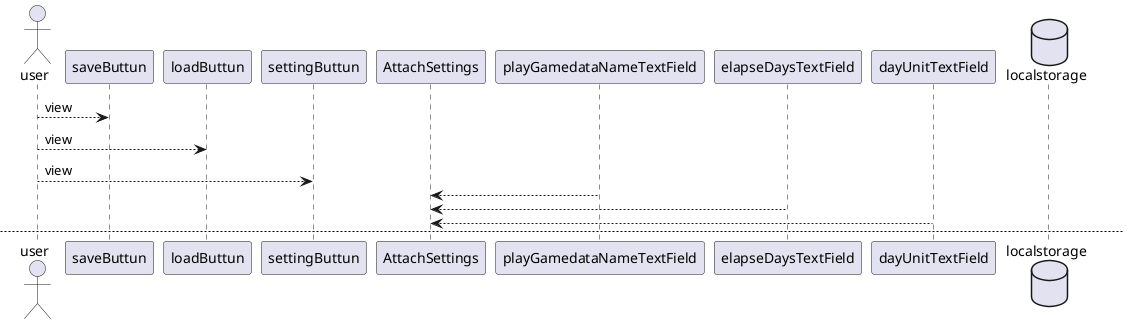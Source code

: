 @startuml SaveLoadAndSettings_SequenceDiagram
actor user
'画面を表示
user --> saveButtun : view
user --> loadButtun : view
user --> settingButtun : view
AttachSettings <-- playGamedataNameTextField
AttachSettings <-- elapseDaysTextField
AttachSettings <-- dayUnitTextField
database localstorage
newpage
'セーブボタン
alt click save button
    user --> saveButtun : click
    saveButtun --> localstorage : save
end
'ロードボタン
alt click load button
    user --> loadButtun : click
    loadButtun <-- localstorage : load
end
'設定ボタン
alt click setting button
    user --> settingButtun : click
    user --> playGamedataNameTextField : view
    user --> elapseDaysTextField : view
    user --> dayUnitTextField : view
    alt exit
        AttachSettings --> localstorage : save
    end
end
@enduml
